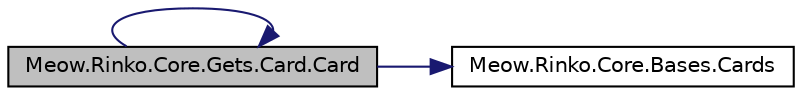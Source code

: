 digraph "Meow.Rinko.Core.Gets.Card.Card"
{
 // LATEX_PDF_SIZE
  edge [fontname="Helvetica",fontsize="10",labelfontname="Helvetica",labelfontsize="10"];
  node [fontname="Helvetica",fontsize="10",shape=record];
  rankdir="LR";
  Node1 [label="Meow.Rinko.Core.Gets.Card.Card",height=0.2,width=0.4,color="black", fillcolor="grey75", style="filled", fontcolor="black",tooltip="初始化某卡片"];
  Node1 -> Node1 [color="midnightblue",fontsize="10",style="solid",fontname="Helvetica"];
  Node1 -> Node2 [color="midnightblue",fontsize="10",style="solid",fontname="Helvetica"];
  Node2 [label="Meow.Rinko.Core.Bases.Cards",height=0.2,width=0.4,color="black", fillcolor="white", style="filled",URL="$classMeow_1_1Rinko_1_1Core_1_1Bases.html#ac3afc0c8f348a8a93f9655e934b008cf",tooltip="获得某个固定的卡的数据"];
}
